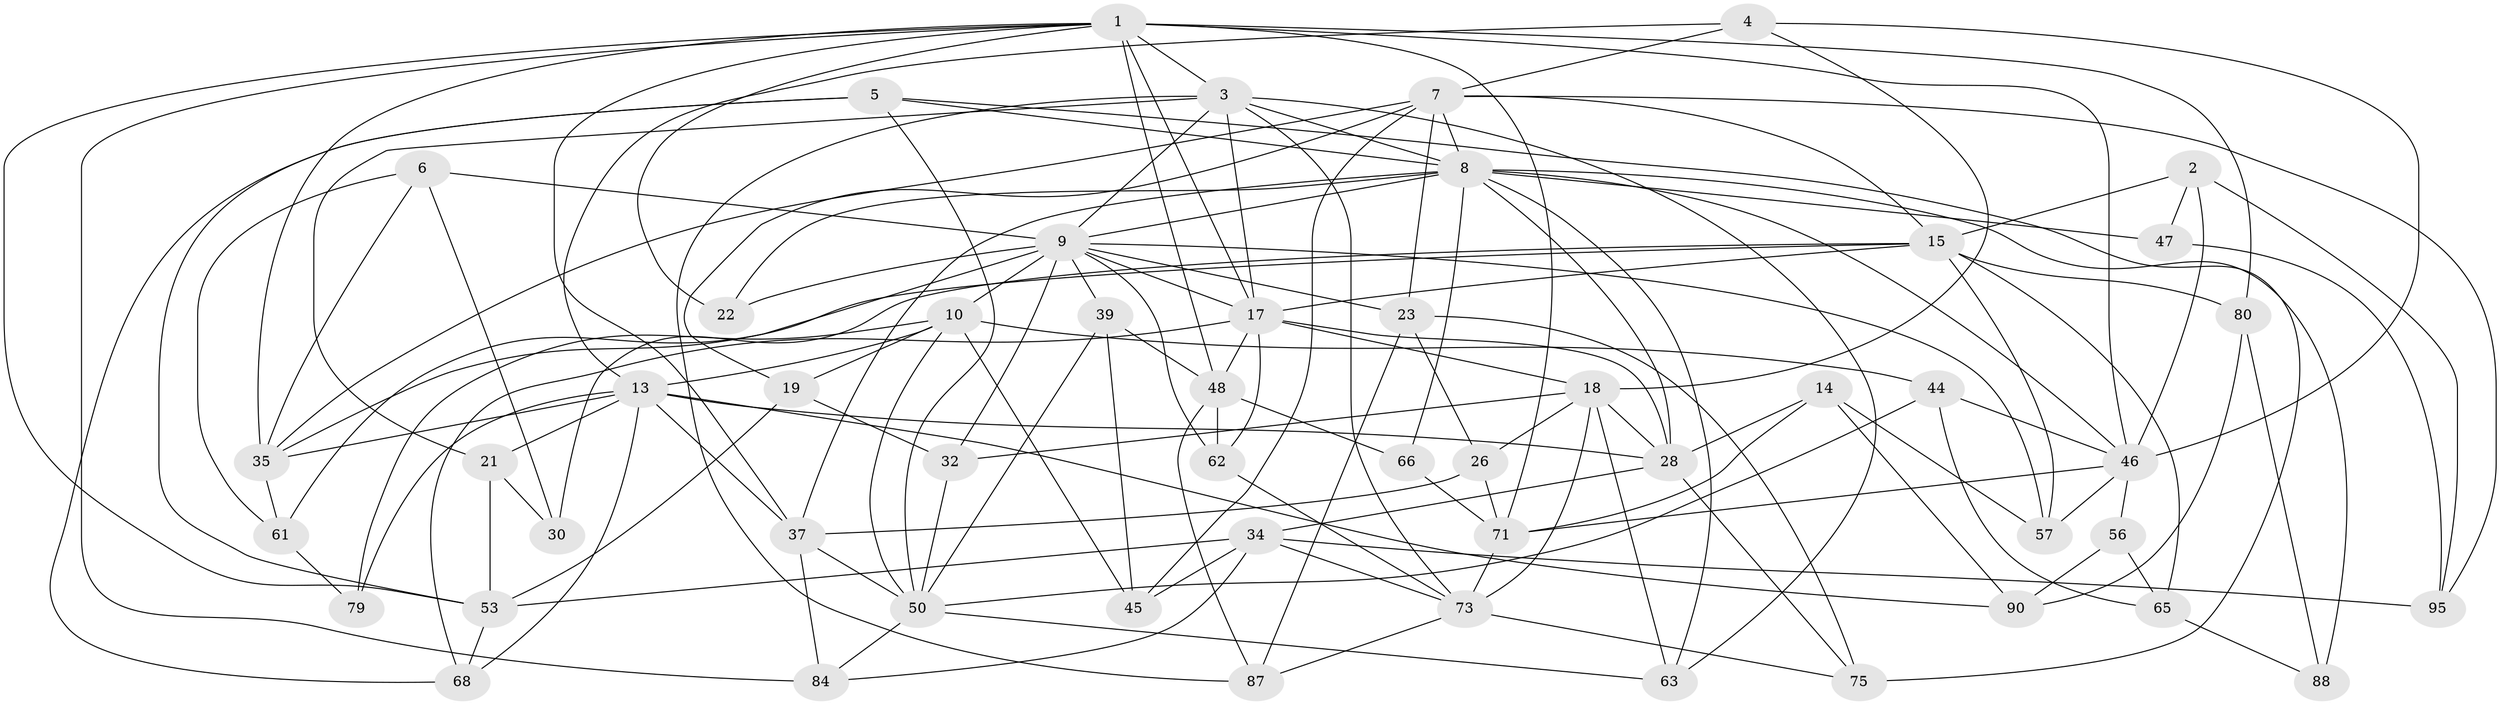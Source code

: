 // original degree distribution, {4: 1.0}
// Generated by graph-tools (version 1.1) at 2025/16/03/09/25 04:16:18]
// undirected, 52 vertices, 140 edges
graph export_dot {
graph [start="1"]
  node [color=gray90,style=filled];
  1 [super="+25+40+74"];
  2;
  3 [super="+81+42"];
  4;
  5 [super="+49"];
  6;
  7 [super="+67+11"];
  8 [super="+24+12"];
  9 [super="+58"];
  10 [super="+98+16"];
  13 [super="+41+43"];
  14;
  15 [super="+60"];
  17 [super="+29+20"];
  18 [super="+78+36"];
  19;
  21;
  22;
  23 [super="+93"];
  26;
  28 [super="+31+54"];
  30;
  32;
  34 [super="+38"];
  35 [super="+64"];
  37 [super="+59"];
  39;
  44 [super="+105"];
  45;
  46 [super="+104+91+77"];
  47;
  48 [super="+89+96"];
  50 [super="+85+83"];
  53 [super="+86"];
  56;
  57;
  61;
  62;
  63;
  65 [super="+70"];
  66;
  68;
  71 [super="+94"];
  73 [super="+82"];
  75;
  79;
  80;
  84;
  87;
  88;
  90;
  95;
  1 -- 71;
  1 -- 80;
  1 -- 84;
  1 -- 22;
  1 -- 48;
  1 -- 3;
  1 -- 37;
  1 -- 53;
  1 -- 17 [weight=2];
  1 -- 46;
  1 -- 35;
  2 -- 47;
  2 -- 95;
  2 -- 15;
  2 -- 46;
  3 -- 63;
  3 -- 21;
  3 -- 87;
  3 -- 73;
  3 -- 8;
  3 -- 9;
  3 -- 17;
  4 -- 46;
  4 -- 13;
  4 -- 18;
  4 -- 7;
  5 -- 68;
  5 -- 8 [weight=2];
  5 -- 53;
  5 -- 75;
  5 -- 50;
  6 -- 30;
  6 -- 61;
  6 -- 9;
  6 -- 35;
  7 -- 95;
  7 -- 23;
  7 -- 8;
  7 -- 19;
  7 -- 45;
  7 -- 35;
  7 -- 15;
  8 -- 66;
  8 -- 47 [weight=2];
  8 -- 37;
  8 -- 22 [weight=2];
  8 -- 88 [weight=2];
  8 -- 28;
  8 -- 63;
  8 -- 9;
  8 -- 46;
  9 -- 22;
  9 -- 62;
  9 -- 32;
  9 -- 39;
  9 -- 10;
  9 -- 23 [weight=2];
  9 -- 57;
  9 -- 61;
  9 -- 17 [weight=2];
  10 -- 45;
  10 -- 79 [weight=2];
  10 -- 19;
  10 -- 44;
  10 -- 13;
  10 -- 50;
  13 -- 90;
  13 -- 28 [weight=2];
  13 -- 68;
  13 -- 35;
  13 -- 21;
  13 -- 37;
  13 -- 79;
  14 -- 90;
  14 -- 57;
  14 -- 71;
  14 -- 28;
  15 -- 35;
  15 -- 80;
  15 -- 65 [weight=2];
  15 -- 57;
  15 -- 30 [weight=2];
  15 -- 17;
  17 -- 62;
  17 -- 28;
  17 -- 48 [weight=2];
  17 -- 18;
  17 -- 68;
  18 -- 73 [weight=2];
  18 -- 26;
  18 -- 63;
  18 -- 32;
  18 -- 28;
  19 -- 32;
  19 -- 53;
  21 -- 30;
  21 -- 53;
  23 -- 26;
  23 -- 87;
  23 -- 75;
  26 -- 71;
  26 -- 37;
  28 -- 34;
  28 -- 75;
  32 -- 50;
  34 -- 45;
  34 -- 95;
  34 -- 53;
  34 -- 84;
  34 -- 73;
  35 -- 61;
  37 -- 84;
  37 -- 50;
  39 -- 45;
  39 -- 48;
  39 -- 50;
  44 -- 50;
  44 -- 46 [weight=3];
  44 -- 65;
  46 -- 56;
  46 -- 71;
  46 -- 57;
  47 -- 95;
  48 -- 62;
  48 -- 66 [weight=2];
  48 -- 87;
  50 -- 84;
  50 -- 63;
  53 -- 68;
  56 -- 90;
  56 -- 65 [weight=2];
  61 -- 79;
  62 -- 73;
  65 -- 88;
  66 -- 71;
  71 -- 73;
  73 -- 87;
  73 -- 75;
  80 -- 90;
  80 -- 88;
}
